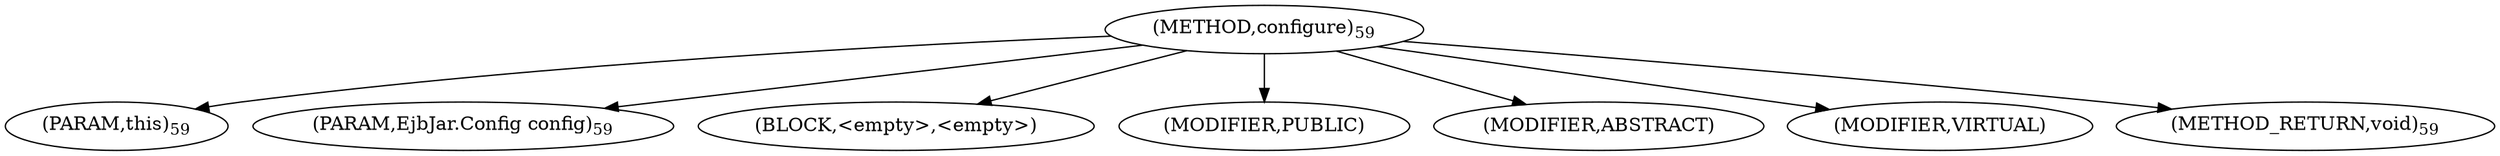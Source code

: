 digraph "configure" {  
"33" [label = <(METHOD,configure)<SUB>59</SUB>> ]
"34" [label = <(PARAM,this)<SUB>59</SUB>> ]
"35" [label = <(PARAM,EjbJar.Config config)<SUB>59</SUB>> ]
"36" [label = <(BLOCK,&lt;empty&gt;,&lt;empty&gt;)> ]
"37" [label = <(MODIFIER,PUBLIC)> ]
"38" [label = <(MODIFIER,ABSTRACT)> ]
"39" [label = <(MODIFIER,VIRTUAL)> ]
"40" [label = <(METHOD_RETURN,void)<SUB>59</SUB>> ]
  "33" -> "34" 
  "33" -> "35" 
  "33" -> "36" 
  "33" -> "37" 
  "33" -> "38" 
  "33" -> "39" 
  "33" -> "40" 
}
